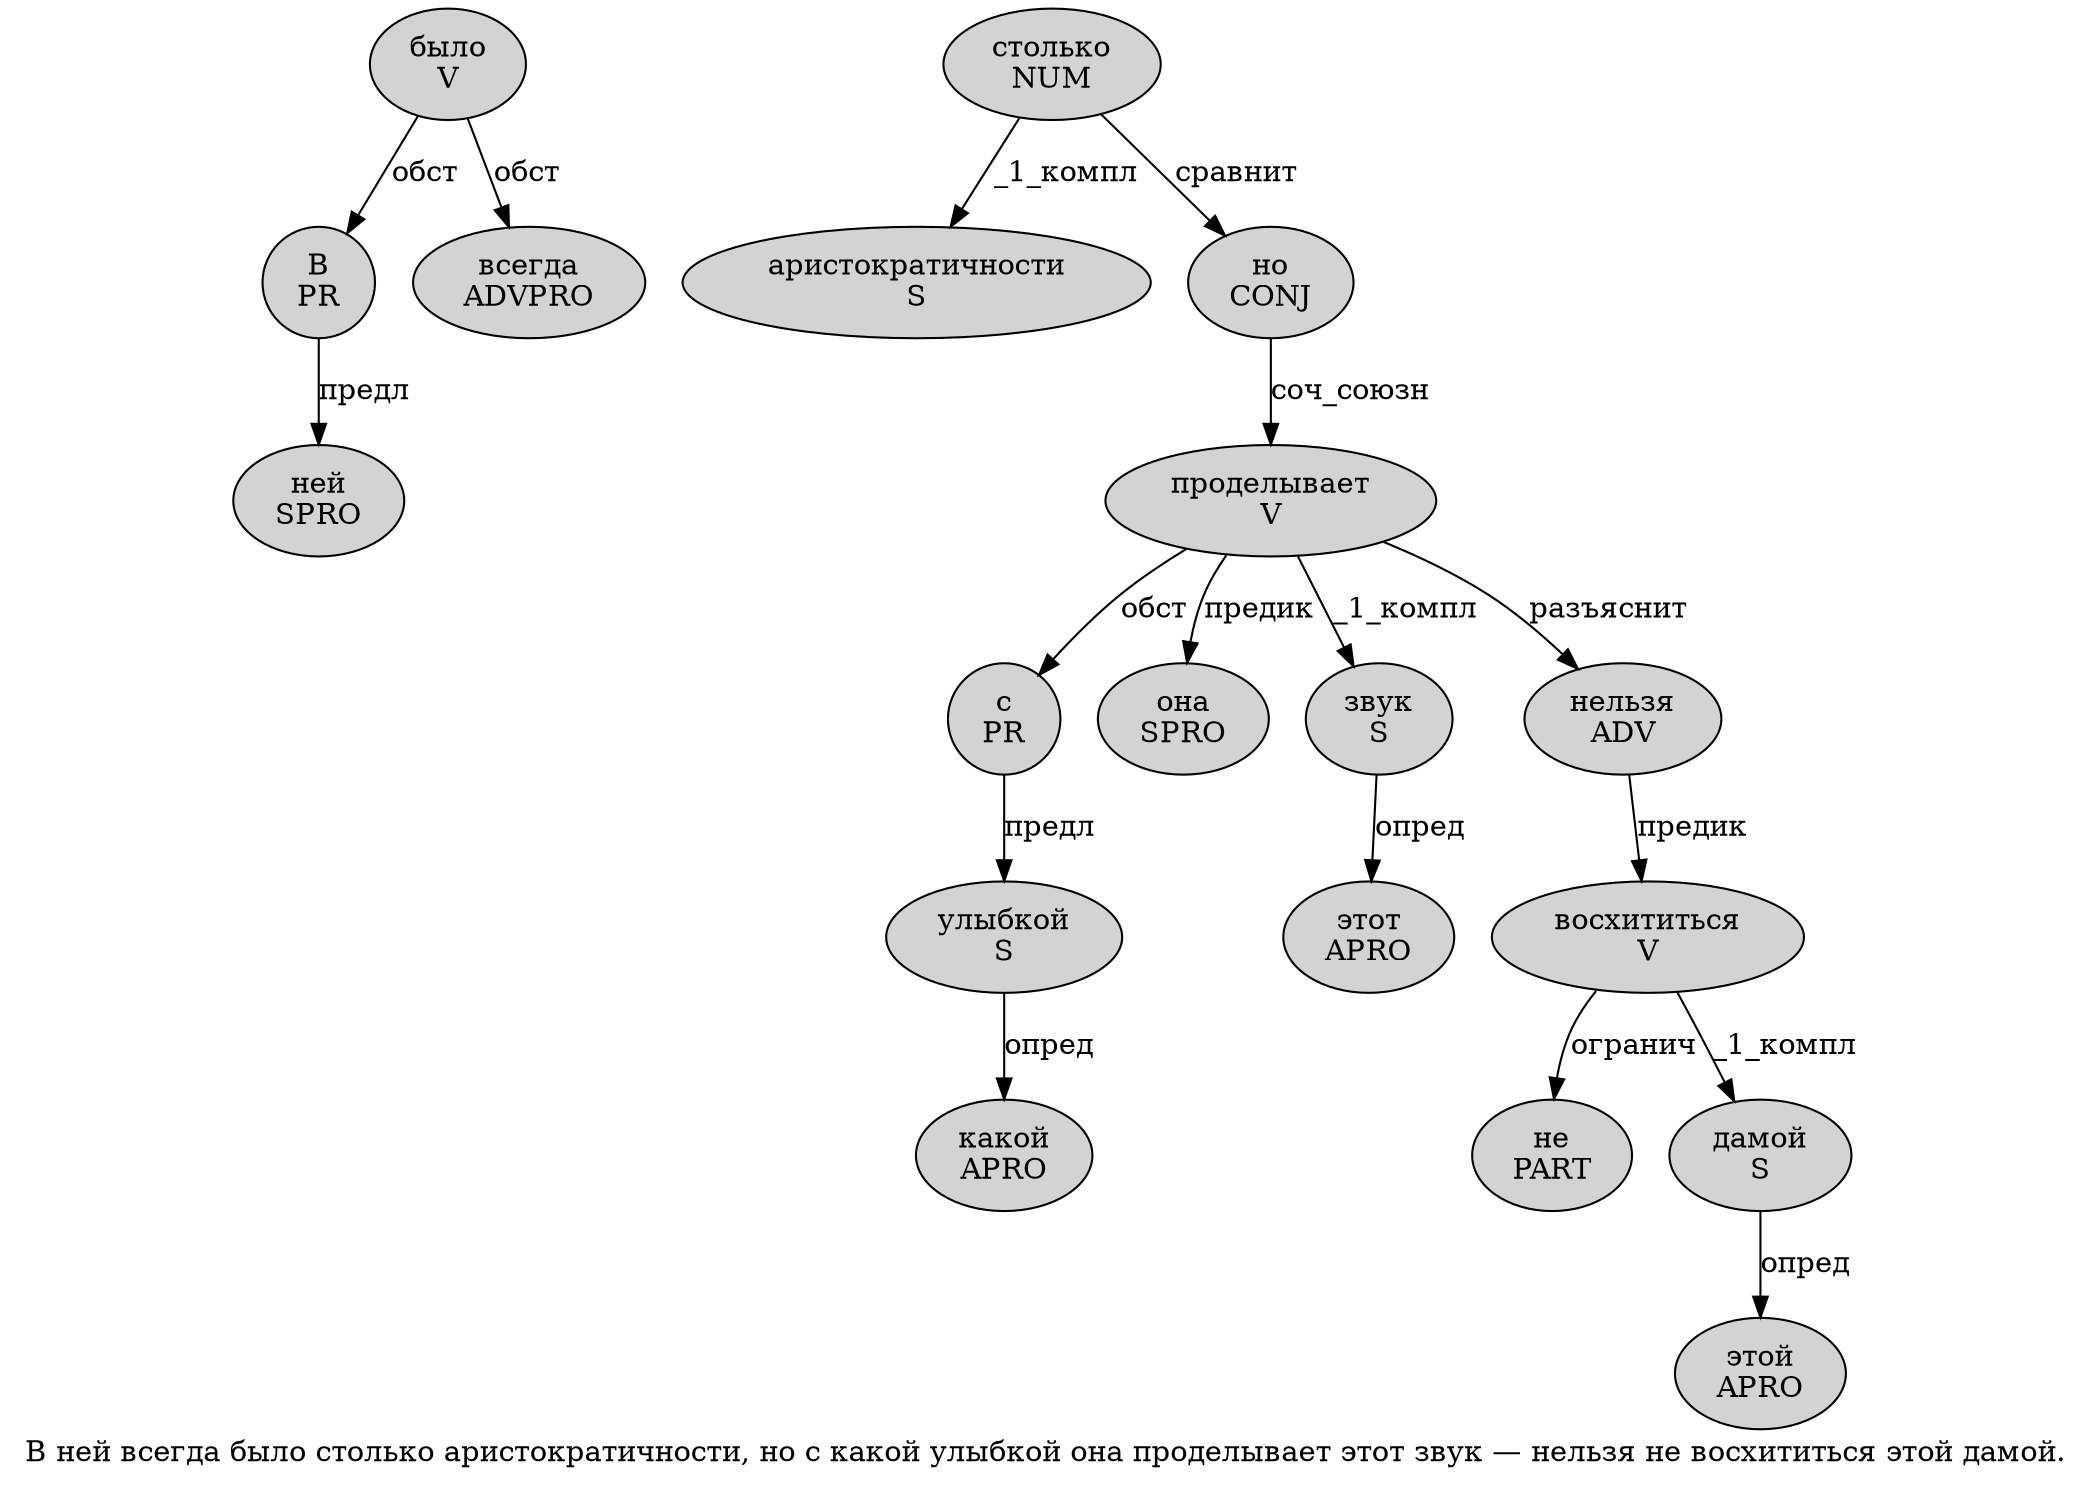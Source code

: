 digraph SENTENCE_1254 {
	graph [label="В ней всегда было столько аристократичности, но с какой улыбкой она проделывает этот звук — нельзя не восхититься этой дамой."]
	node [style=filled]
		0 [label="В
PR" color="" fillcolor=lightgray penwidth=1 shape=ellipse]
		1 [label="ней
SPRO" color="" fillcolor=lightgray penwidth=1 shape=ellipse]
		2 [label="всегда
ADVPRO" color="" fillcolor=lightgray penwidth=1 shape=ellipse]
		3 [label="было
V" color="" fillcolor=lightgray penwidth=1 shape=ellipse]
		4 [label="столько
NUM" color="" fillcolor=lightgray penwidth=1 shape=ellipse]
		5 [label="аристократичности
S" color="" fillcolor=lightgray penwidth=1 shape=ellipse]
		7 [label="но
CONJ" color="" fillcolor=lightgray penwidth=1 shape=ellipse]
		8 [label="с
PR" color="" fillcolor=lightgray penwidth=1 shape=ellipse]
		9 [label="какой
APRO" color="" fillcolor=lightgray penwidth=1 shape=ellipse]
		10 [label="улыбкой
S" color="" fillcolor=lightgray penwidth=1 shape=ellipse]
		11 [label="она
SPRO" color="" fillcolor=lightgray penwidth=1 shape=ellipse]
		12 [label="проделывает
V" color="" fillcolor=lightgray penwidth=1 shape=ellipse]
		13 [label="этот
APRO" color="" fillcolor=lightgray penwidth=1 shape=ellipse]
		14 [label="звук
S" color="" fillcolor=lightgray penwidth=1 shape=ellipse]
		16 [label="нельзя
ADV" color="" fillcolor=lightgray penwidth=1 shape=ellipse]
		17 [label="не
PART" color="" fillcolor=lightgray penwidth=1 shape=ellipse]
		18 [label="восхититься
V" color="" fillcolor=lightgray penwidth=1 shape=ellipse]
		19 [label="этой
APRO" color="" fillcolor=lightgray penwidth=1 shape=ellipse]
		20 [label="дамой
S" color="" fillcolor=lightgray penwidth=1 shape=ellipse]
			10 -> 9 [label="опред"]
			14 -> 13 [label="опред"]
			18 -> 17 [label="огранич"]
			18 -> 20 [label="_1_компл"]
			12 -> 8 [label="обст"]
			12 -> 11 [label="предик"]
			12 -> 14 [label="_1_компл"]
			12 -> 16 [label="разъяснит"]
			3 -> 0 [label="обст"]
			3 -> 2 [label="обст"]
			4 -> 5 [label="_1_компл"]
			4 -> 7 [label="сравнит"]
			16 -> 18 [label="предик"]
			0 -> 1 [label="предл"]
			8 -> 10 [label="предл"]
			7 -> 12 [label="соч_союзн"]
			20 -> 19 [label="опред"]
}